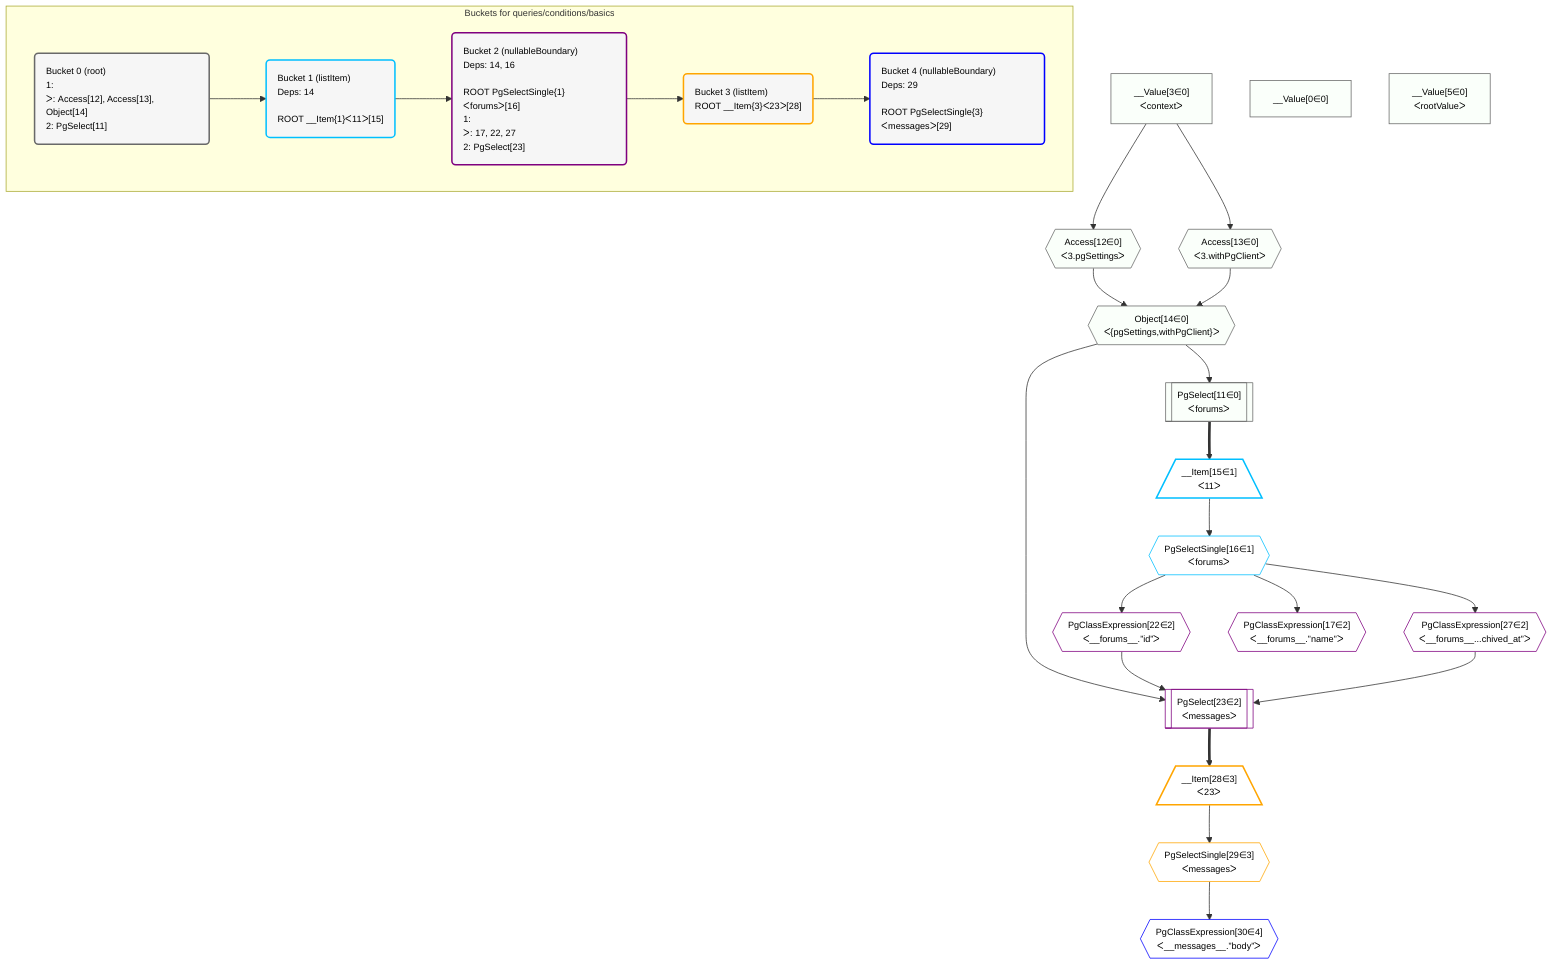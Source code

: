 %%{init: {'themeVariables': { 'fontSize': '12px'}}}%%
graph TD
    classDef path fill:#eee,stroke:#000,color:#000
    classDef plan fill:#fff,stroke-width:1px,color:#000
    classDef itemplan fill:#fff,stroke-width:2px,color:#000
    classDef unbatchedplan fill:#dff,stroke-width:1px,color:#000
    classDef sideeffectplan fill:#fcc,stroke-width:2px,color:#000
    classDef bucket fill:#f6f6f6,color:#000,stroke-width:2px,text-align:left


    %% plan dependencies
    Object14{{"Object[14∈0]<br />ᐸ{pgSettings,withPgClient}ᐳ"}}:::plan
    Access12{{"Access[12∈0]<br />ᐸ3.pgSettingsᐳ"}}:::plan
    Access13{{"Access[13∈0]<br />ᐸ3.withPgClientᐳ"}}:::plan
    Access12 & Access13 --> Object14
    PgSelect11[["PgSelect[11∈0]<br />ᐸforumsᐳ"]]:::plan
    Object14 --> PgSelect11
    __Value3["__Value[3∈0]<br />ᐸcontextᐳ"]:::plan
    __Value3 --> Access12
    __Value3 --> Access13
    __Value0["__Value[0∈0]"]:::plan
    __Value5["__Value[5∈0]<br />ᐸrootValueᐳ"]:::plan
    __Item15[/"__Item[15∈1]<br />ᐸ11ᐳ"\]:::itemplan
    PgSelect11 ==> __Item15
    PgSelectSingle16{{"PgSelectSingle[16∈1]<br />ᐸforumsᐳ"}}:::plan
    __Item15 --> PgSelectSingle16
    PgSelect23[["PgSelect[23∈2]<br />ᐸmessagesᐳ"]]:::plan
    PgClassExpression22{{"PgClassExpression[22∈2]<br />ᐸ__forums__.”id”ᐳ"}}:::plan
    PgClassExpression27{{"PgClassExpression[27∈2]<br />ᐸ__forums__...chived_at”ᐳ"}}:::plan
    Object14 & PgClassExpression22 & PgClassExpression27 --> PgSelect23
    PgClassExpression17{{"PgClassExpression[17∈2]<br />ᐸ__forums__.”name”ᐳ"}}:::plan
    PgSelectSingle16 --> PgClassExpression17
    PgSelectSingle16 --> PgClassExpression22
    PgSelectSingle16 --> PgClassExpression27
    __Item28[/"__Item[28∈3]<br />ᐸ23ᐳ"\]:::itemplan
    PgSelect23 ==> __Item28
    PgSelectSingle29{{"PgSelectSingle[29∈3]<br />ᐸmessagesᐳ"}}:::plan
    __Item28 --> PgSelectSingle29
    PgClassExpression30{{"PgClassExpression[30∈4]<br />ᐸ__messages__.”body”ᐳ"}}:::plan
    PgSelectSingle29 --> PgClassExpression30

    %% define steps

    subgraph "Buckets for queries/conditions/basics"
    Bucket0("Bucket 0 (root)<br />1: <br />ᐳ: Access[12], Access[13], Object[14]<br />2: PgSelect[11]"):::bucket
    classDef bucket0 stroke:#696969
    class Bucket0,__Value0,__Value3,__Value5,PgSelect11,Access12,Access13,Object14 bucket0
    Bucket1("Bucket 1 (listItem)<br />Deps: 14<br /><br />ROOT __Item{1}ᐸ11ᐳ[15]"):::bucket
    classDef bucket1 stroke:#00bfff
    class Bucket1,__Item15,PgSelectSingle16 bucket1
    Bucket2("Bucket 2 (nullableBoundary)<br />Deps: 14, 16<br /><br />ROOT PgSelectSingle{1}ᐸforumsᐳ[16]<br />1: <br />ᐳ: 17, 22, 27<br />2: PgSelect[23]"):::bucket
    classDef bucket2 stroke:#7f007f
    class Bucket2,PgClassExpression17,PgClassExpression22,PgSelect23,PgClassExpression27 bucket2
    Bucket3("Bucket 3 (listItem)<br />ROOT __Item{3}ᐸ23ᐳ[28]"):::bucket
    classDef bucket3 stroke:#ffa500
    class Bucket3,__Item28,PgSelectSingle29 bucket3
    Bucket4("Bucket 4 (nullableBoundary)<br />Deps: 29<br /><br />ROOT PgSelectSingle{3}ᐸmessagesᐳ[29]"):::bucket
    classDef bucket4 stroke:#0000ff
    class Bucket4,PgClassExpression30 bucket4
    Bucket0 --> Bucket1
    Bucket1 --> Bucket2
    Bucket2 --> Bucket3
    Bucket3 --> Bucket4
    classDef unary fill:#fafffa,borderWidth:8px
    class Object14,PgSelect11,Access12,Access13,__Value0,__Value3,__Value5 unary
    end
